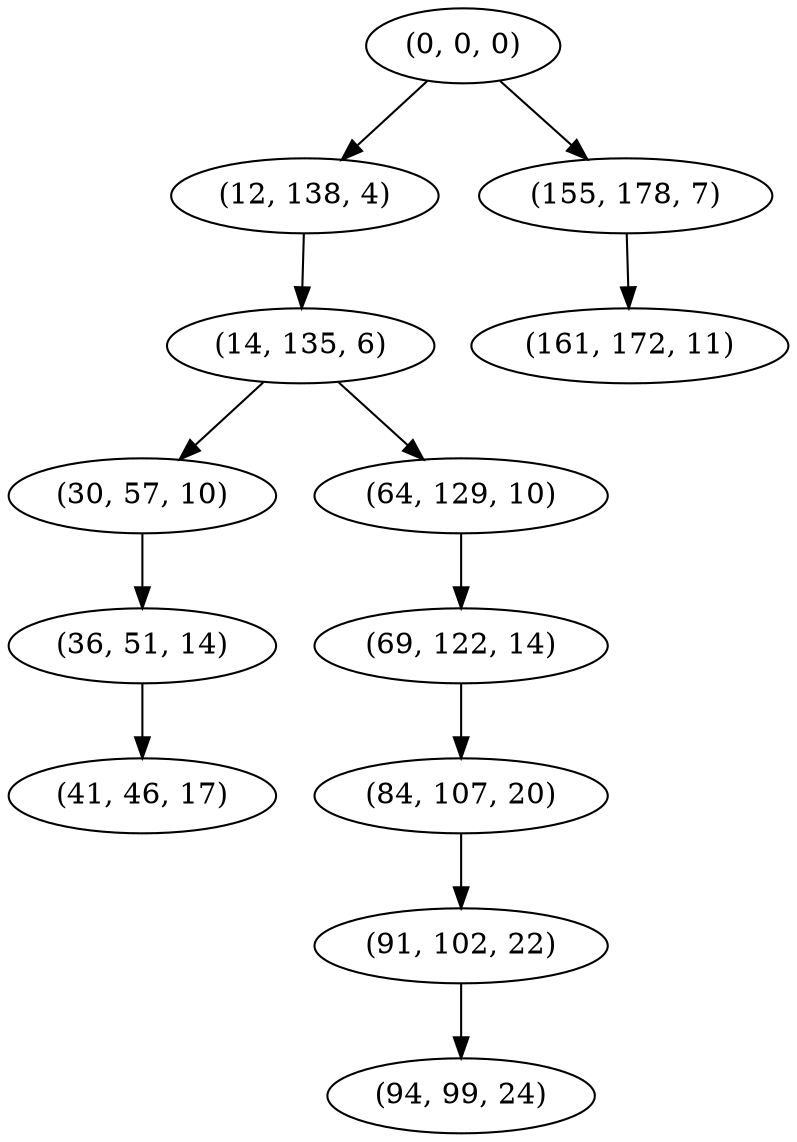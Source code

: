 digraph tree {
    "(0, 0, 0)";
    "(12, 138, 4)";
    "(14, 135, 6)";
    "(30, 57, 10)";
    "(36, 51, 14)";
    "(41, 46, 17)";
    "(64, 129, 10)";
    "(69, 122, 14)";
    "(84, 107, 20)";
    "(91, 102, 22)";
    "(94, 99, 24)";
    "(155, 178, 7)";
    "(161, 172, 11)";
    "(0, 0, 0)" -> "(12, 138, 4)";
    "(0, 0, 0)" -> "(155, 178, 7)";
    "(12, 138, 4)" -> "(14, 135, 6)";
    "(14, 135, 6)" -> "(30, 57, 10)";
    "(14, 135, 6)" -> "(64, 129, 10)";
    "(30, 57, 10)" -> "(36, 51, 14)";
    "(36, 51, 14)" -> "(41, 46, 17)";
    "(64, 129, 10)" -> "(69, 122, 14)";
    "(69, 122, 14)" -> "(84, 107, 20)";
    "(84, 107, 20)" -> "(91, 102, 22)";
    "(91, 102, 22)" -> "(94, 99, 24)";
    "(155, 178, 7)" -> "(161, 172, 11)";
}

